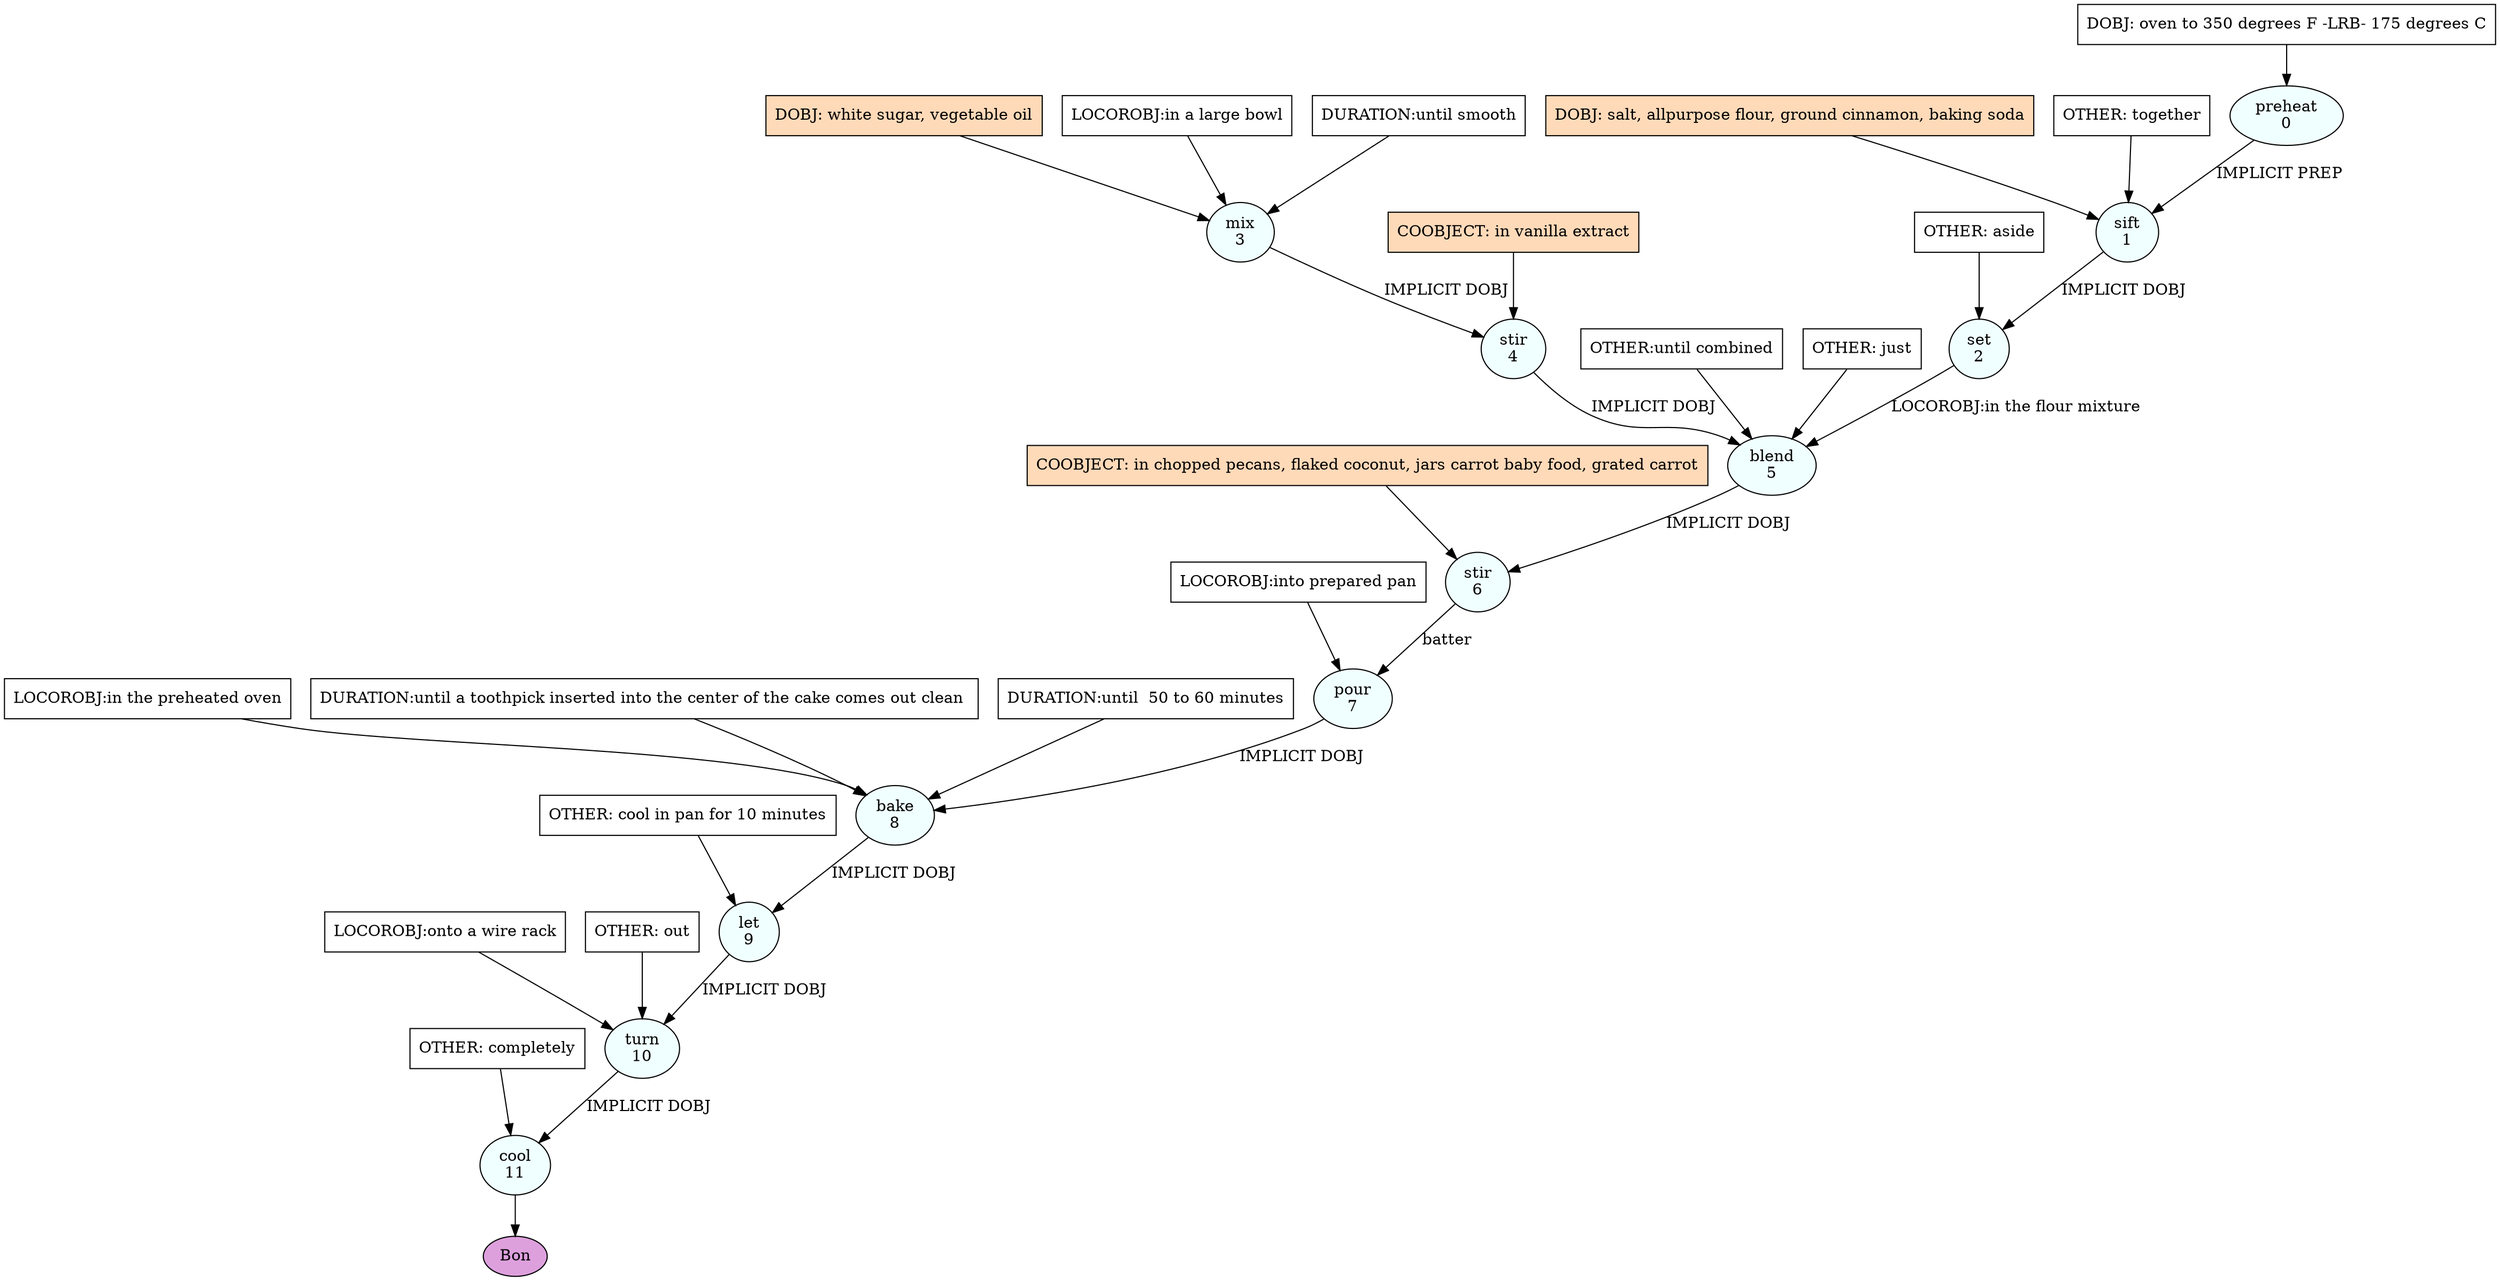 digraph recipe {
E0[label="preheat
0", shape=oval, style=filled, fillcolor=azure]
E1[label="sift
1", shape=oval, style=filled, fillcolor=azure]
E2[label="set
2", shape=oval, style=filled, fillcolor=azure]
E3[label="mix
3", shape=oval, style=filled, fillcolor=azure]
E4[label="stir
4", shape=oval, style=filled, fillcolor=azure]
E5[label="blend
5", shape=oval, style=filled, fillcolor=azure]
E6[label="stir
6", shape=oval, style=filled, fillcolor=azure]
E7[label="pour
7", shape=oval, style=filled, fillcolor=azure]
E8[label="bake
8", shape=oval, style=filled, fillcolor=azure]
E9[label="let
9", shape=oval, style=filled, fillcolor=azure]
E10[label="turn
10", shape=oval, style=filled, fillcolor=azure]
E11[label="cool
11", shape=oval, style=filled, fillcolor=azure]
D0[label="DOBJ: oven to 350 degrees F -LRB- 175 degrees C", shape=box, style=filled, fillcolor=white]
D0 -> E0
D3[label="DOBJ: white sugar, vegetable oil", shape=box, style=filled, fillcolor=peachpuff]
D3 -> E3
P3_0[label="LOCOROBJ:in a large bowl", shape=box, style=filled, fillcolor=white]
P3_0 -> E3
P3_1[label="DURATION:until smooth", shape=box, style=filled, fillcolor=white]
P3_1 -> E3
D1_ing[label="DOBJ: salt, allpurpose flour, ground cinnamon, baking soda", shape=box, style=filled, fillcolor=peachpuff]
D1_ing -> E1
E0 -> E1 [label="IMPLICIT PREP"]
O1_0_0[label="OTHER: together", shape=box, style=filled, fillcolor=white]
O1_0_0 -> E1
E1 -> E2 [label="IMPLICIT DOBJ"]
O2_0_0[label="OTHER: aside", shape=box, style=filled, fillcolor=white]
O2_0_0 -> E2
E3 -> E4 [label="IMPLICIT DOBJ"]
P4_1_ing[label="COOBJECT: in vanilla extract", shape=box, style=filled, fillcolor=peachpuff]
P4_1_ing -> E4
E4 -> E5 [label="IMPLICIT DOBJ"]
E2 -> E5 [label="LOCOROBJ:in the flour mixture"]
P5_2_0[label="OTHER:until combined", shape=box, style=filled, fillcolor=white]
P5_2_0 -> E5
O5_0_0[label="OTHER: just", shape=box, style=filled, fillcolor=white]
O5_0_0 -> E5
E5 -> E6 [label="IMPLICIT DOBJ"]
P6_1_ing[label="COOBJECT: in chopped pecans, flaked coconut, jars carrot baby food, grated carrot", shape=box, style=filled, fillcolor=peachpuff]
P6_1_ing -> E6
E6 -> E7 [label="batter"]
P7_1_0[label="LOCOROBJ:into prepared pan", shape=box, style=filled, fillcolor=white]
P7_1_0 -> E7
E7 -> E8 [label="IMPLICIT DOBJ"]
P8_1_0[label="LOCOROBJ:in the preheated oven", shape=box, style=filled, fillcolor=white]
P8_1_0 -> E8
P8_2_0[label="DURATION:until a toothpick inserted into the center of the cake comes out clean ", shape=box, style=filled, fillcolor=white]
P8_2_0 -> E8
P8_2_1[label="DURATION:until  50 to 60 minutes", shape=box, style=filled, fillcolor=white]
P8_2_1 -> E8
E8 -> E9 [label="IMPLICIT DOBJ"]
O9_0_0[label="OTHER: cool in pan for 10 minutes", shape=box, style=filled, fillcolor=white]
O9_0_0 -> E9
E9 -> E10 [label="IMPLICIT DOBJ"]
P10_1_0[label="LOCOROBJ:onto a wire rack", shape=box, style=filled, fillcolor=white]
P10_1_0 -> E10
O10_0_0[label="OTHER: out", shape=box, style=filled, fillcolor=white]
O10_0_0 -> E10
E10 -> E11 [label="IMPLICIT DOBJ"]
O11_0_0[label="OTHER: completely", shape=box, style=filled, fillcolor=white]
O11_0_0 -> E11
EOR[label="Bon", shape=oval, style=filled, fillcolor=plum]
E11 -> EOR
}
